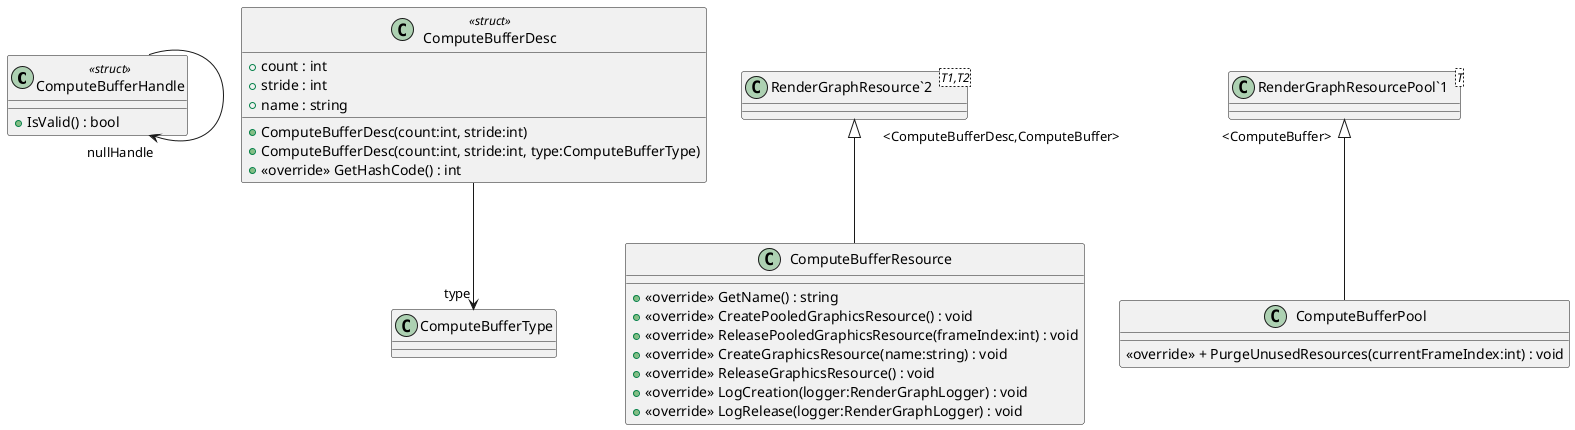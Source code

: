 @startuml
class ComputeBufferHandle <<struct>> {
    + IsValid() : bool
}
class ComputeBufferDesc <<struct>> {
    + count : int
    + stride : int
    + name : string
    + ComputeBufferDesc(count:int, stride:int)
    + ComputeBufferDesc(count:int, stride:int, type:ComputeBufferType)
    + <<override>> GetHashCode() : int
}
class ComputeBufferResource {
    + <<override>> GetName() : string
    + <<override>> CreatePooledGraphicsResource() : void
    + <<override>> ReleasePooledGraphicsResource(frameIndex:int) : void
    + <<override>> CreateGraphicsResource(name:string) : void
    + <<override>> ReleaseGraphicsResource() : void
    + <<override>> LogCreation(logger:RenderGraphLogger) : void
    + <<override>> LogRelease(logger:RenderGraphLogger) : void
}
class ComputeBufferPool {
    <<override>> + PurgeUnusedResources(currentFrameIndex:int) : void
}
class "RenderGraphResource`2"<T1,T2> {
}
class "RenderGraphResourcePool`1"<T> {
}
ComputeBufferHandle --> "nullHandle" ComputeBufferHandle
ComputeBufferDesc --> "type" ComputeBufferType
"RenderGraphResource`2" "<ComputeBufferDesc,ComputeBuffer>" <|-- ComputeBufferResource
"RenderGraphResourcePool`1" "<ComputeBuffer>" <|-- ComputeBufferPool
@enduml
